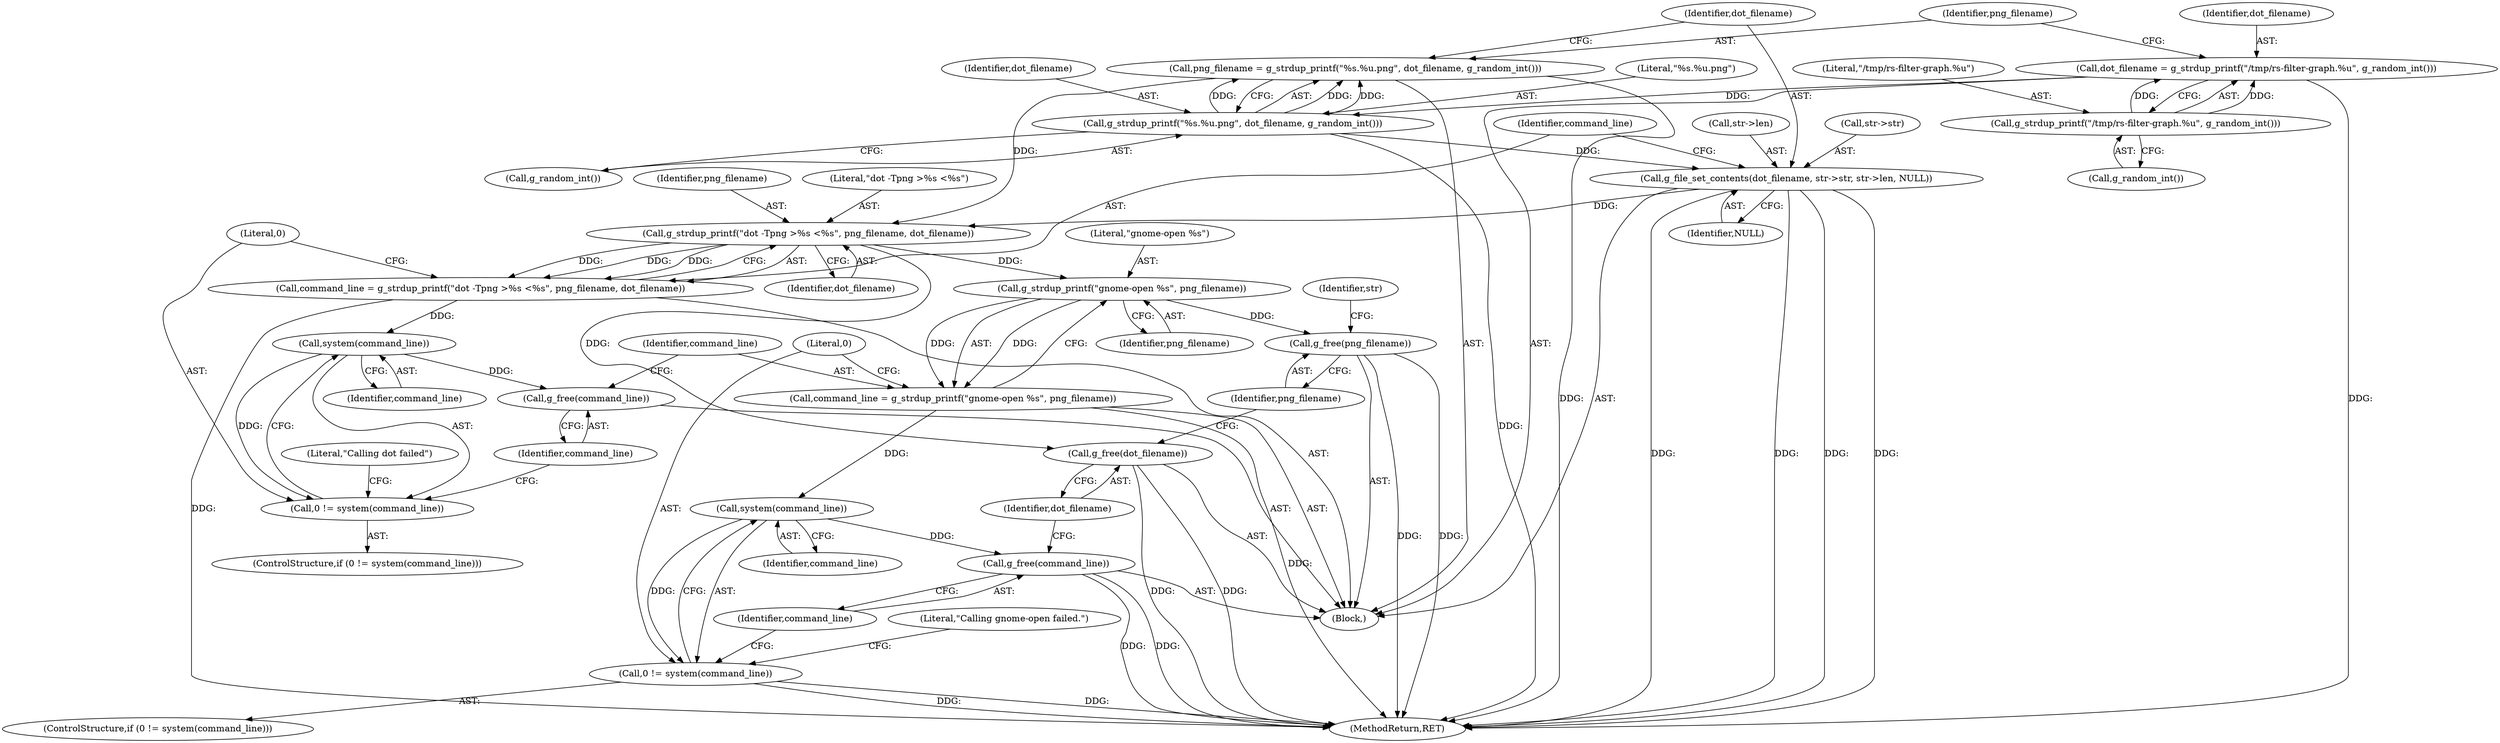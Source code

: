 digraph "0_rawstudio_9c2cd3c93c05d009a91d84eedbb85873b0cb505d@API" {
"1000143" [label="(Call,g_strdup_printf(\"dot -Tpng >%s <%s\", png_filename, dot_filename))"];
"1000126" [label="(Call,png_filename = g_strdup_printf(\"%s.%u.png\", dot_filename, g_random_int()))"];
"1000128" [label="(Call,g_strdup_printf(\"%s.%u.png\", dot_filename, g_random_int()))"];
"1000121" [label="(Call,dot_filename = g_strdup_printf(\"/tmp/rs-filter-graph.%u\", g_random_int()))"];
"1000123" [label="(Call,g_strdup_printf(\"/tmp/rs-filter-graph.%u\", g_random_int()))"];
"1000132" [label="(Call,g_file_set_contents(dot_filename, str->str, str->len, NULL))"];
"1000141" [label="(Call,command_line = g_strdup_printf(\"dot -Tpng >%s <%s\", png_filename, dot_filename))"];
"1000150" [label="(Call,system(command_line))"];
"1000148" [label="(Call,0 != system(command_line))"];
"1000154" [label="(Call,g_free(command_line))"];
"1000158" [label="(Call,g_strdup_printf(\"gnome-open %s\", png_filename))"];
"1000156" [label="(Call,command_line = g_strdup_printf(\"gnome-open %s\", png_filename))"];
"1000164" [label="(Call,system(command_line))"];
"1000162" [label="(Call,0 != system(command_line))"];
"1000168" [label="(Call,g_free(command_line))"];
"1000172" [label="(Call,g_free(png_filename))"];
"1000170" [label="(Call,g_free(dot_filename))"];
"1000158" [label="(Call,g_strdup_printf(\"gnome-open %s\", png_filename))"];
"1000169" [label="(Identifier,command_line)"];
"1000172" [label="(Call,g_free(png_filename))"];
"1000163" [label="(Literal,0)"];
"1000167" [label="(Literal,\"Calling gnome-open failed.\")"];
"1000175" [label="(Identifier,str)"];
"1000126" [label="(Call,png_filename = g_strdup_printf(\"%s.%u.png\", dot_filename, g_random_int()))"];
"1000160" [label="(Identifier,png_filename)"];
"1000146" [label="(Identifier,dot_filename)"];
"1000122" [label="(Identifier,dot_filename)"];
"1000150" [label="(Call,system(command_line))"];
"1000123" [label="(Call,g_strdup_printf(\"/tmp/rs-filter-graph.%u\", g_random_int()))"];
"1000147" [label="(ControlStructure,if (0 != system(command_line)))"];
"1000177" [label="(MethodReturn,RET)"];
"1000144" [label="(Literal,\"dot -Tpng >%s <%s\")"];
"1000142" [label="(Identifier,command_line)"];
"1000156" [label="(Call,command_line = g_strdup_printf(\"gnome-open %s\", png_filename))"];
"1000141" [label="(Call,command_line = g_strdup_printf(\"dot -Tpng >%s <%s\", png_filename, dot_filename))"];
"1000143" [label="(Call,g_strdup_printf(\"dot -Tpng >%s <%s\", png_filename, dot_filename))"];
"1000149" [label="(Literal,0)"];
"1000155" [label="(Identifier,command_line)"];
"1000130" [label="(Identifier,dot_filename)"];
"1000171" [label="(Identifier,dot_filename)"];
"1000162" [label="(Call,0 != system(command_line))"];
"1000151" [label="(Identifier,command_line)"];
"1000134" [label="(Call,str->str)"];
"1000165" [label="(Identifier,command_line)"];
"1000140" [label="(Identifier,NULL)"];
"1000137" [label="(Call,str->len)"];
"1000168" [label="(Call,g_free(command_line))"];
"1000125" [label="(Call,g_random_int())"];
"1000121" [label="(Call,dot_filename = g_strdup_printf(\"/tmp/rs-filter-graph.%u\", g_random_int()))"];
"1000133" [label="(Identifier,dot_filename)"];
"1000153" [label="(Literal,\"Calling dot failed\")"];
"1000159" [label="(Literal,\"gnome-open %s\")"];
"1000173" [label="(Identifier,png_filename)"];
"1000103" [label="(Block,)"];
"1000170" [label="(Call,g_free(dot_filename))"];
"1000161" [label="(ControlStructure,if (0 != system(command_line)))"];
"1000157" [label="(Identifier,command_line)"];
"1000148" [label="(Call,0 != system(command_line))"];
"1000164" [label="(Call,system(command_line))"];
"1000129" [label="(Literal,\"%s.%u.png\")"];
"1000145" [label="(Identifier,png_filename)"];
"1000127" [label="(Identifier,png_filename)"];
"1000132" [label="(Call,g_file_set_contents(dot_filename, str->str, str->len, NULL))"];
"1000128" [label="(Call,g_strdup_printf(\"%s.%u.png\", dot_filename, g_random_int()))"];
"1000131" [label="(Call,g_random_int())"];
"1000154" [label="(Call,g_free(command_line))"];
"1000124" [label="(Literal,\"/tmp/rs-filter-graph.%u\")"];
"1000143" -> "1000141"  [label="AST: "];
"1000143" -> "1000146"  [label="CFG: "];
"1000144" -> "1000143"  [label="AST: "];
"1000145" -> "1000143"  [label="AST: "];
"1000146" -> "1000143"  [label="AST: "];
"1000141" -> "1000143"  [label="CFG: "];
"1000143" -> "1000141"  [label="DDG: "];
"1000143" -> "1000141"  [label="DDG: "];
"1000143" -> "1000141"  [label="DDG: "];
"1000126" -> "1000143"  [label="DDG: "];
"1000132" -> "1000143"  [label="DDG: "];
"1000143" -> "1000158"  [label="DDG: "];
"1000143" -> "1000170"  [label="DDG: "];
"1000126" -> "1000103"  [label="AST: "];
"1000126" -> "1000128"  [label="CFG: "];
"1000127" -> "1000126"  [label="AST: "];
"1000128" -> "1000126"  [label="AST: "];
"1000133" -> "1000126"  [label="CFG: "];
"1000126" -> "1000177"  [label="DDG: "];
"1000128" -> "1000126"  [label="DDG: "];
"1000128" -> "1000126"  [label="DDG: "];
"1000128" -> "1000126"  [label="DDG: "];
"1000128" -> "1000131"  [label="CFG: "];
"1000129" -> "1000128"  [label="AST: "];
"1000130" -> "1000128"  [label="AST: "];
"1000131" -> "1000128"  [label="AST: "];
"1000128" -> "1000177"  [label="DDG: "];
"1000121" -> "1000128"  [label="DDG: "];
"1000128" -> "1000132"  [label="DDG: "];
"1000121" -> "1000103"  [label="AST: "];
"1000121" -> "1000123"  [label="CFG: "];
"1000122" -> "1000121"  [label="AST: "];
"1000123" -> "1000121"  [label="AST: "];
"1000127" -> "1000121"  [label="CFG: "];
"1000121" -> "1000177"  [label="DDG: "];
"1000123" -> "1000121"  [label="DDG: "];
"1000123" -> "1000121"  [label="DDG: "];
"1000123" -> "1000125"  [label="CFG: "];
"1000124" -> "1000123"  [label="AST: "];
"1000125" -> "1000123"  [label="AST: "];
"1000132" -> "1000103"  [label="AST: "];
"1000132" -> "1000140"  [label="CFG: "];
"1000133" -> "1000132"  [label="AST: "];
"1000134" -> "1000132"  [label="AST: "];
"1000137" -> "1000132"  [label="AST: "];
"1000140" -> "1000132"  [label="AST: "];
"1000142" -> "1000132"  [label="CFG: "];
"1000132" -> "1000177"  [label="DDG: "];
"1000132" -> "1000177"  [label="DDG: "];
"1000132" -> "1000177"  [label="DDG: "];
"1000132" -> "1000177"  [label="DDG: "];
"1000141" -> "1000103"  [label="AST: "];
"1000142" -> "1000141"  [label="AST: "];
"1000149" -> "1000141"  [label="CFG: "];
"1000141" -> "1000177"  [label="DDG: "];
"1000141" -> "1000150"  [label="DDG: "];
"1000150" -> "1000148"  [label="AST: "];
"1000150" -> "1000151"  [label="CFG: "];
"1000151" -> "1000150"  [label="AST: "];
"1000148" -> "1000150"  [label="CFG: "];
"1000150" -> "1000148"  [label="DDG: "];
"1000150" -> "1000154"  [label="DDG: "];
"1000148" -> "1000147"  [label="AST: "];
"1000149" -> "1000148"  [label="AST: "];
"1000153" -> "1000148"  [label="CFG: "];
"1000155" -> "1000148"  [label="CFG: "];
"1000154" -> "1000103"  [label="AST: "];
"1000154" -> "1000155"  [label="CFG: "];
"1000155" -> "1000154"  [label="AST: "];
"1000157" -> "1000154"  [label="CFG: "];
"1000158" -> "1000156"  [label="AST: "];
"1000158" -> "1000160"  [label="CFG: "];
"1000159" -> "1000158"  [label="AST: "];
"1000160" -> "1000158"  [label="AST: "];
"1000156" -> "1000158"  [label="CFG: "];
"1000158" -> "1000156"  [label="DDG: "];
"1000158" -> "1000156"  [label="DDG: "];
"1000158" -> "1000172"  [label="DDG: "];
"1000156" -> "1000103"  [label="AST: "];
"1000157" -> "1000156"  [label="AST: "];
"1000163" -> "1000156"  [label="CFG: "];
"1000156" -> "1000177"  [label="DDG: "];
"1000156" -> "1000164"  [label="DDG: "];
"1000164" -> "1000162"  [label="AST: "];
"1000164" -> "1000165"  [label="CFG: "];
"1000165" -> "1000164"  [label="AST: "];
"1000162" -> "1000164"  [label="CFG: "];
"1000164" -> "1000162"  [label="DDG: "];
"1000164" -> "1000168"  [label="DDG: "];
"1000162" -> "1000161"  [label="AST: "];
"1000163" -> "1000162"  [label="AST: "];
"1000167" -> "1000162"  [label="CFG: "];
"1000169" -> "1000162"  [label="CFG: "];
"1000162" -> "1000177"  [label="DDG: "];
"1000162" -> "1000177"  [label="DDG: "];
"1000168" -> "1000103"  [label="AST: "];
"1000168" -> "1000169"  [label="CFG: "];
"1000169" -> "1000168"  [label="AST: "];
"1000171" -> "1000168"  [label="CFG: "];
"1000168" -> "1000177"  [label="DDG: "];
"1000168" -> "1000177"  [label="DDG: "];
"1000172" -> "1000103"  [label="AST: "];
"1000172" -> "1000173"  [label="CFG: "];
"1000173" -> "1000172"  [label="AST: "];
"1000175" -> "1000172"  [label="CFG: "];
"1000172" -> "1000177"  [label="DDG: "];
"1000172" -> "1000177"  [label="DDG: "];
"1000170" -> "1000103"  [label="AST: "];
"1000170" -> "1000171"  [label="CFG: "];
"1000171" -> "1000170"  [label="AST: "];
"1000173" -> "1000170"  [label="CFG: "];
"1000170" -> "1000177"  [label="DDG: "];
"1000170" -> "1000177"  [label="DDG: "];
}
